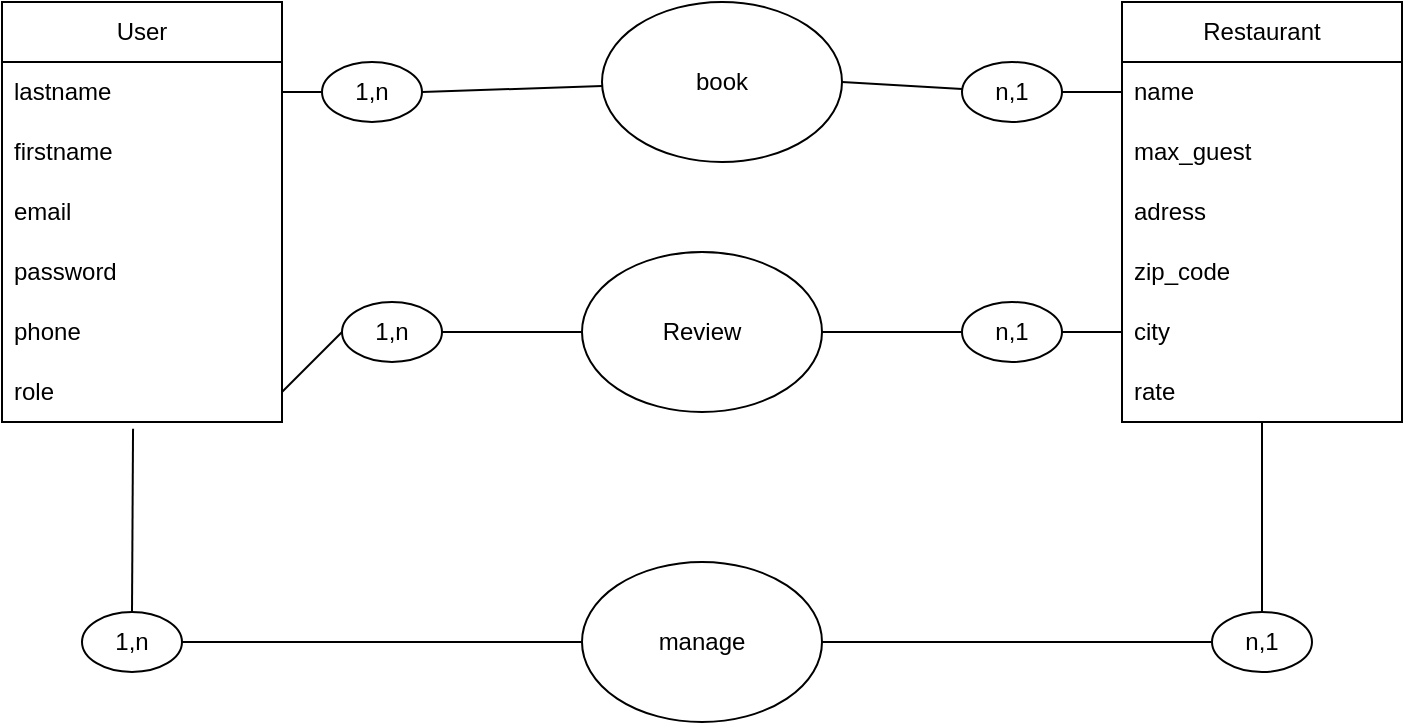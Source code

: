 <mxfile>
    <diagram id="sRqAxbk7KSNi5F2ZX7K6" name="MCD">
        <mxGraphModel dx="1271" dy="596" grid="1" gridSize="10" guides="1" tooltips="1" connect="1" arrows="1" fold="1" page="1" pageScale="1" pageWidth="850" pageHeight="1100" math="0" shadow="0">
            <root>
                <mxCell id="0"/>
                <mxCell id="1" parent="0"/>
                <mxCell id="8CXjR3flX0zJur5pIpDt-1" value="User" style="swimlane;fontStyle=0;childLayout=stackLayout;horizontal=1;startSize=30;horizontalStack=0;resizeParent=1;resizeParentMax=0;resizeLast=0;collapsible=1;marginBottom=0;whiteSpace=wrap;html=1;" parent="1" vertex="1">
                    <mxGeometry x="80" y="40" width="140" height="210" as="geometry"/>
                </mxCell>
                <mxCell id="8CXjR3flX0zJur5pIpDt-3" value="lastname" style="text;strokeColor=none;fillColor=none;align=left;verticalAlign=middle;spacingLeft=4;spacingRight=4;overflow=hidden;points=[[0,0.5],[1,0.5]];portConstraint=eastwest;rotatable=0;whiteSpace=wrap;html=1;" parent="8CXjR3flX0zJur5pIpDt-1" vertex="1">
                    <mxGeometry y="30" width="140" height="30" as="geometry"/>
                </mxCell>
                <mxCell id="8CXjR3flX0zJur5pIpDt-4" value="firstname" style="text;strokeColor=none;fillColor=none;align=left;verticalAlign=middle;spacingLeft=4;spacingRight=4;overflow=hidden;points=[[0,0.5],[1,0.5]];portConstraint=eastwest;rotatable=0;whiteSpace=wrap;html=1;" parent="8CXjR3flX0zJur5pIpDt-1" vertex="1">
                    <mxGeometry y="60" width="140" height="30" as="geometry"/>
                </mxCell>
                <mxCell id="8CXjR3flX0zJur5pIpDt-6" value="email" style="text;strokeColor=none;fillColor=none;align=left;verticalAlign=middle;spacingLeft=4;spacingRight=4;overflow=hidden;points=[[0,0.5],[1,0.5]];portConstraint=eastwest;rotatable=0;whiteSpace=wrap;html=1;" parent="8CXjR3flX0zJur5pIpDt-1" vertex="1">
                    <mxGeometry y="90" width="140" height="30" as="geometry"/>
                </mxCell>
                <mxCell id="8CXjR3flX0zJur5pIpDt-7" value="password" style="text;strokeColor=none;fillColor=none;align=left;verticalAlign=middle;spacingLeft=4;spacingRight=4;overflow=hidden;points=[[0,0.5],[1,0.5]];portConstraint=eastwest;rotatable=0;whiteSpace=wrap;html=1;" parent="8CXjR3flX0zJur5pIpDt-1" vertex="1">
                    <mxGeometry y="120" width="140" height="30" as="geometry"/>
                </mxCell>
                <mxCell id="dE_oKUDFZ1fkSPc3BANc-1" value="phone" style="text;strokeColor=none;fillColor=none;align=left;verticalAlign=middle;spacingLeft=4;spacingRight=4;overflow=hidden;points=[[0,0.5],[1,0.5]];portConstraint=eastwest;rotatable=0;whiteSpace=wrap;html=1;" parent="8CXjR3flX0zJur5pIpDt-1" vertex="1">
                    <mxGeometry y="150" width="140" height="30" as="geometry"/>
                </mxCell>
                <mxCell id="8CXjR3flX0zJur5pIpDt-8" value="role" style="text;strokeColor=none;fillColor=none;align=left;verticalAlign=middle;spacingLeft=4;spacingRight=4;overflow=hidden;points=[[0,0.5],[1,0.5]];portConstraint=eastwest;rotatable=0;whiteSpace=wrap;html=1;" parent="8CXjR3flX0zJur5pIpDt-1" vertex="1">
                    <mxGeometry y="180" width="140" height="30" as="geometry"/>
                </mxCell>
                <mxCell id="8CXjR3flX0zJur5pIpDt-9" value="Restaurant" style="swimlane;fontStyle=0;childLayout=stackLayout;horizontal=1;startSize=30;horizontalStack=0;resizeParent=1;resizeParentMax=0;resizeLast=0;collapsible=1;marginBottom=0;whiteSpace=wrap;html=1;" parent="1" vertex="1">
                    <mxGeometry x="640" y="40" width="140" height="210" as="geometry"/>
                </mxCell>
                <mxCell id="8CXjR3flX0zJur5pIpDt-10" value="name" style="text;strokeColor=none;fillColor=none;align=left;verticalAlign=middle;spacingLeft=4;spacingRight=4;overflow=hidden;points=[[0,0.5],[1,0.5]];portConstraint=eastwest;rotatable=0;whiteSpace=wrap;html=1;" parent="8CXjR3flX0zJur5pIpDt-9" vertex="1">
                    <mxGeometry y="30" width="140" height="30" as="geometry"/>
                </mxCell>
                <mxCell id="8CXjR3flX0zJur5pIpDt-11" value="max_guest" style="text;strokeColor=none;fillColor=none;align=left;verticalAlign=middle;spacingLeft=4;spacingRight=4;overflow=hidden;points=[[0,0.5],[1,0.5]];portConstraint=eastwest;rotatable=0;whiteSpace=wrap;html=1;" parent="8CXjR3flX0zJur5pIpDt-9" vertex="1">
                    <mxGeometry y="60" width="140" height="30" as="geometry"/>
                </mxCell>
                <mxCell id="8CXjR3flX0zJur5pIpDt-12" value="adress" style="text;strokeColor=none;fillColor=none;align=left;verticalAlign=middle;spacingLeft=4;spacingRight=4;overflow=hidden;points=[[0,0.5],[1,0.5]];portConstraint=eastwest;rotatable=0;whiteSpace=wrap;html=1;" parent="8CXjR3flX0zJur5pIpDt-9" vertex="1">
                    <mxGeometry y="90" width="140" height="30" as="geometry"/>
                </mxCell>
                <mxCell id="8CXjR3flX0zJur5pIpDt-13" value="zip_code" style="text;strokeColor=none;fillColor=none;align=left;verticalAlign=middle;spacingLeft=4;spacingRight=4;overflow=hidden;points=[[0,0.5],[1,0.5]];portConstraint=eastwest;rotatable=0;whiteSpace=wrap;html=1;" parent="8CXjR3flX0zJur5pIpDt-9" vertex="1">
                    <mxGeometry y="120" width="140" height="30" as="geometry"/>
                </mxCell>
                <mxCell id="8CXjR3flX0zJur5pIpDt-14" value="city" style="text;strokeColor=none;fillColor=none;align=left;verticalAlign=middle;spacingLeft=4;spacingRight=4;overflow=hidden;points=[[0,0.5],[1,0.5]];portConstraint=eastwest;rotatable=0;whiteSpace=wrap;html=1;" parent="8CXjR3flX0zJur5pIpDt-9" vertex="1">
                    <mxGeometry y="150" width="140" height="30" as="geometry"/>
                </mxCell>
                <mxCell id="8CXjR3flX0zJur5pIpDt-15" value="rate" style="text;strokeColor=none;fillColor=none;align=left;verticalAlign=middle;spacingLeft=4;spacingRight=4;overflow=hidden;points=[[0,0.5],[1,0.5]];portConstraint=eastwest;rotatable=0;whiteSpace=wrap;html=1;" parent="8CXjR3flX0zJur5pIpDt-9" vertex="1">
                    <mxGeometry y="180" width="140" height="30" as="geometry"/>
                </mxCell>
                <mxCell id="8CXjR3flX0zJur5pIpDt-34" style="edgeStyle=none;html=1;exitX=1;exitY=0.5;exitDx=0;exitDy=0;startArrow=none;endArrow=none;endFill=0;" parent="1" source="8CXjR3flX0zJur5pIpDt-32" target="8CXjR3flX0zJur5pIpDt-10" edge="1">
                    <mxGeometry relative="1" as="geometry"/>
                </mxCell>
                <mxCell id="8CXjR3flX0zJur5pIpDt-35" value="" style="edgeStyle=none;html=1;exitX=1;exitY=0.5;exitDx=0;exitDy=0;endArrow=none;" parent="1" source="8CXjR3flX0zJur5pIpDt-3" target="8CXjR3flX0zJur5pIpDt-31" edge="1">
                    <mxGeometry relative="1" as="geometry">
                        <mxPoint x="220" y="85" as="sourcePoint"/>
                        <mxPoint x="640" y="85" as="targetPoint"/>
                    </mxGeometry>
                </mxCell>
                <mxCell id="8CXjR3flX0zJur5pIpDt-31" value="1,n" style="ellipse;whiteSpace=wrap;html=1;" parent="1" vertex="1">
                    <mxGeometry x="240" y="70" width="50" height="30" as="geometry"/>
                </mxCell>
                <mxCell id="8CXjR3flX0zJur5pIpDt-36" value="" style="edgeStyle=none;html=1;exitX=1;exitY=0.5;exitDx=0;exitDy=0;startArrow=none;endArrow=none;" parent="1" source="8CXjR3flX0zJur5pIpDt-29" target="8CXjR3flX0zJur5pIpDt-32" edge="1">
                    <mxGeometry relative="1" as="geometry">
                        <mxPoint x="290" y="85" as="sourcePoint"/>
                        <mxPoint x="640" y="85" as="targetPoint"/>
                    </mxGeometry>
                </mxCell>
                <mxCell id="8CXjR3flX0zJur5pIpDt-32" value="n,1" style="ellipse;whiteSpace=wrap;html=1;" parent="1" vertex="1">
                    <mxGeometry x="560" y="70" width="50" height="30" as="geometry"/>
                </mxCell>
                <mxCell id="8CXjR3flX0zJur5pIpDt-37" value="" style="edgeStyle=none;html=1;exitX=1;exitY=0.5;exitDx=0;exitDy=0;startArrow=none;endArrow=none;" parent="1" source="8CXjR3flX0zJur5pIpDt-31" target="8CXjR3flX0zJur5pIpDt-29" edge="1">
                    <mxGeometry relative="1" as="geometry">
                        <mxPoint x="290" y="85" as="sourcePoint"/>
                        <mxPoint x="560" y="85" as="targetPoint"/>
                    </mxGeometry>
                </mxCell>
                <mxCell id="8CXjR3flX0zJur5pIpDt-29" value="book" style="ellipse;whiteSpace=wrap;html=1;" parent="1" vertex="1">
                    <mxGeometry x="380" y="40" width="120" height="80" as="geometry"/>
                </mxCell>
                <mxCell id="8CXjR3flX0zJur5pIpDt-38" style="edgeStyle=none;html=1;exitX=1;exitY=0.5;exitDx=0;exitDy=0;entryX=0;entryY=0.5;entryDx=0;entryDy=0;startArrow=none;endArrow=none;endFill=0;" parent="1" source="8CXjR3flX0zJur5pIpDt-43" target="8CXjR3flX0zJur5pIpDt-14" edge="1">
                    <mxGeometry relative="1" as="geometry"/>
                </mxCell>
                <mxCell id="8CXjR3flX0zJur5pIpDt-40" value="" style="edgeStyle=none;html=1;exitX=1;exitY=0.5;exitDx=0;exitDy=0;entryX=0;entryY=0.5;entryDx=0;entryDy=0;endArrow=none;startArrow=none;" parent="1" source="8CXjR3flX0zJur5pIpDt-41" target="8CXjR3flX0zJur5pIpDt-39" edge="1">
                    <mxGeometry relative="1" as="geometry">
                        <mxPoint x="220" y="205" as="sourcePoint"/>
                        <mxPoint x="640" y="205" as="targetPoint"/>
                    </mxGeometry>
                </mxCell>
                <mxCell id="8CXjR3flX0zJur5pIpDt-39" value="Review" style="ellipse;whiteSpace=wrap;html=1;" parent="1" vertex="1">
                    <mxGeometry x="370" y="165" width="120" height="80" as="geometry"/>
                </mxCell>
                <mxCell id="8CXjR3flX0zJur5pIpDt-42" value="" style="edgeStyle=none;html=1;exitX=1;exitY=0.5;exitDx=0;exitDy=0;entryX=0;entryY=0.5;entryDx=0;entryDy=0;endArrow=none;" parent="1" source="8CXjR3flX0zJur5pIpDt-8" target="8CXjR3flX0zJur5pIpDt-41" edge="1">
                    <mxGeometry relative="1" as="geometry">
                        <mxPoint x="220" y="205" as="sourcePoint"/>
                        <mxPoint x="370" y="205" as="targetPoint"/>
                    </mxGeometry>
                </mxCell>
                <mxCell id="8CXjR3flX0zJur5pIpDt-41" value="1,n" style="ellipse;whiteSpace=wrap;html=1;" parent="1" vertex="1">
                    <mxGeometry x="250" y="190" width="50" height="30" as="geometry"/>
                </mxCell>
                <mxCell id="8CXjR3flX0zJur5pIpDt-44" value="" style="edgeStyle=none;html=1;exitX=1;exitY=0.5;exitDx=0;exitDy=0;entryX=0;entryY=0.5;entryDx=0;entryDy=0;startArrow=none;endArrow=none;" parent="1" source="8CXjR3flX0zJur5pIpDt-39" target="8CXjR3flX0zJur5pIpDt-43" edge="1">
                    <mxGeometry relative="1" as="geometry">
                        <mxPoint x="490" y="205" as="sourcePoint"/>
                        <mxPoint x="640" y="205" as="targetPoint"/>
                    </mxGeometry>
                </mxCell>
                <mxCell id="8CXjR3flX0zJur5pIpDt-43" value="n,1" style="ellipse;whiteSpace=wrap;html=1;" parent="1" vertex="1">
                    <mxGeometry x="560" y="190" width="50" height="30" as="geometry"/>
                </mxCell>
                <mxCell id="Yo9-klvnJGDM0Jjwt-s7-8" style="edgeStyle=none;html=1;exitX=1;exitY=0.5;exitDx=0;exitDy=0;entryX=0;entryY=0.5;entryDx=0;entryDy=0;endArrow=none;endFill=0;startArrow=none;" edge="1" parent="1" source="Yo9-klvnJGDM0Jjwt-s7-12" target="Yo9-klvnJGDM0Jjwt-s7-6">
                    <mxGeometry relative="1" as="geometry"/>
                </mxCell>
                <mxCell id="Yo9-klvnJGDM0Jjwt-s7-7" style="html=1;exitX=0.5;exitY=0;exitDx=0;exitDy=0;entryX=0.5;entryY=1.013;entryDx=0;entryDy=0;entryPerimeter=0;endArrow=none;endFill=0;startArrow=none;" edge="1" parent="1" source="Yo9-klvnJGDM0Jjwt-s7-11" target="8CXjR3flX0zJur5pIpDt-15">
                    <mxGeometry relative="1" as="geometry"/>
                </mxCell>
                <mxCell id="Yo9-klvnJGDM0Jjwt-s7-6" value="manage" style="ellipse;whiteSpace=wrap;html=1;" vertex="1" parent="1">
                    <mxGeometry x="370" y="320" width="120" height="80" as="geometry"/>
                </mxCell>
                <mxCell id="Yo9-klvnJGDM0Jjwt-s7-13" value="" style="edgeStyle=none;html=1;exitX=0.468;exitY=1.114;exitDx=0;exitDy=0;entryX=0.5;entryY=0;entryDx=0;entryDy=0;endArrow=none;endFill=0;exitPerimeter=0;" edge="1" parent="1" source="8CXjR3flX0zJur5pIpDt-8" target="Yo9-klvnJGDM0Jjwt-s7-12">
                    <mxGeometry relative="1" as="geometry">
                        <mxPoint x="710" y="430" as="sourcePoint"/>
                        <mxPoint x="710" y="380" as="targetPoint"/>
                    </mxGeometry>
                </mxCell>
                <mxCell id="Yo9-klvnJGDM0Jjwt-s7-12" value="1,n" style="ellipse;whiteSpace=wrap;html=1;" vertex="1" parent="1">
                    <mxGeometry x="120" y="345" width="50" height="30" as="geometry"/>
                </mxCell>
                <mxCell id="Yo9-klvnJGDM0Jjwt-s7-14" value="" style="html=1;exitX=1;exitY=0.5;exitDx=0;exitDy=0;entryX=0;entryY=0.5;entryDx=0;entryDy=0;endArrow=none;endFill=0;" edge="1" parent="1" source="Yo9-klvnJGDM0Jjwt-s7-6" target="Yo9-klvnJGDM0Jjwt-s7-11">
                    <mxGeometry relative="1" as="geometry">
                        <mxPoint x="490.0" y="360" as="sourcePoint"/>
                        <mxPoint x="710" y="250.39" as="targetPoint"/>
                    </mxGeometry>
                </mxCell>
                <mxCell id="Yo9-klvnJGDM0Jjwt-s7-11" value="n,1" style="ellipse;whiteSpace=wrap;html=1;" vertex="1" parent="1">
                    <mxGeometry x="685" y="345" width="50" height="30" as="geometry"/>
                </mxCell>
            </root>
        </mxGraphModel>
    </diagram>
    <diagram id="BQImFLTRt_nHsm2_vaMu" name="MLD">
        <mxGraphModel dx="1080" dy="507" grid="1" gridSize="10" guides="1" tooltips="1" connect="1" arrows="1" fold="1" page="1" pageScale="1" pageWidth="850" pageHeight="1100" math="0" shadow="0">
            <root>
                <mxCell id="0"/>
                <mxCell id="1" parent="0"/>
                <mxCell id="qzRv0jzWD_maoNWdhPeH-1" value="Book" style="swimlane;fontStyle=0;childLayout=stackLayout;horizontal=1;startSize=30;horizontalStack=0;resizeParent=1;resizeParentMax=0;resizeLast=0;collapsible=1;marginBottom=0;whiteSpace=wrap;html=1;" parent="1" vertex="1">
                    <mxGeometry x="380" y="50" width="140" height="210" as="geometry"/>
                </mxCell>
                <mxCell id="qzRv0jzWD_maoNWdhPeH-2" value="id" style="text;strokeColor=none;fillColor=none;align=left;verticalAlign=middle;spacingLeft=4;spacingRight=4;overflow=hidden;points=[[0,0.5],[1,0.5]];portConstraint=eastwest;rotatable=0;whiteSpace=wrap;html=1;" parent="qzRv0jzWD_maoNWdhPeH-1" vertex="1">
                    <mxGeometry y="30" width="140" height="30" as="geometry"/>
                </mxCell>
                <mxCell id="zZT28W9MNE6cseGbkqhm-29" value="id_user" style="text;strokeColor=none;fillColor=none;align=left;verticalAlign=middle;spacingLeft=4;spacingRight=4;overflow=hidden;points=[[0,0.5],[1,0.5]];portConstraint=eastwest;rotatable=0;whiteSpace=wrap;html=1;" parent="qzRv0jzWD_maoNWdhPeH-1" vertex="1">
                    <mxGeometry y="60" width="140" height="30" as="geometry"/>
                </mxCell>
                <mxCell id="zZT28W9MNE6cseGbkqhm-30" value="id_restaurant" style="text;strokeColor=none;fillColor=none;align=left;verticalAlign=middle;spacingLeft=4;spacingRight=4;overflow=hidden;points=[[0,0.5],[1,0.5]];portConstraint=eastwest;rotatable=0;whiteSpace=wrap;html=1;" parent="qzRv0jzWD_maoNWdhPeH-1" vertex="1">
                    <mxGeometry y="90" width="140" height="30" as="geometry"/>
                </mxCell>
                <mxCell id="qzRv0jzWD_maoNWdhPeH-3" value="date" style="text;strokeColor=none;fillColor=none;align=left;verticalAlign=middle;spacingLeft=4;spacingRight=4;overflow=hidden;points=[[0,0.5],[1,0.5]];portConstraint=eastwest;rotatable=0;whiteSpace=wrap;html=1;" parent="qzRv0jzWD_maoNWdhPeH-1" vertex="1">
                    <mxGeometry y="120" width="140" height="30" as="geometry"/>
                </mxCell>
                <mxCell id="qzRv0jzWD_maoNWdhPeH-4" value="time" style="text;strokeColor=none;fillColor=none;align=left;verticalAlign=middle;spacingLeft=4;spacingRight=4;overflow=hidden;points=[[0,0.5],[1,0.5]];portConstraint=eastwest;rotatable=0;whiteSpace=wrap;html=1;" parent="qzRv0jzWD_maoNWdhPeH-1" vertex="1">
                    <mxGeometry y="150" width="140" height="30" as="geometry"/>
                </mxCell>
                <mxCell id="zZT28W9MNE6cseGbkqhm-28" value="guest" style="text;strokeColor=none;fillColor=none;align=left;verticalAlign=middle;spacingLeft=4;spacingRight=4;overflow=hidden;points=[[0,0.5],[1,0.5]];portConstraint=eastwest;rotatable=0;whiteSpace=wrap;html=1;" parent="qzRv0jzWD_maoNWdhPeH-1" vertex="1">
                    <mxGeometry y="180" width="140" height="30" as="geometry"/>
                </mxCell>
                <mxCell id="qzRv0jzWD_maoNWdhPeH-5" value="Review" style="swimlane;fontStyle=0;childLayout=stackLayout;horizontal=1;startSize=30;horizontalStack=0;resizeParent=1;resizeParentMax=0;resizeLast=0;collapsible=1;marginBottom=0;whiteSpace=wrap;html=1;" parent="1" vertex="1">
                    <mxGeometry x="380" y="630" width="140" height="180" as="geometry">
                        <mxRectangle x="640" y="360" width="80" height="30" as="alternateBounds"/>
                    </mxGeometry>
                </mxCell>
                <mxCell id="zZT28W9MNE6cseGbkqhm-40" value="id" style="text;strokeColor=none;fillColor=none;align=left;verticalAlign=middle;spacingLeft=4;spacingRight=4;overflow=hidden;points=[[0,0.5],[1,0.5]];portConstraint=eastwest;rotatable=0;whiteSpace=wrap;html=1;" parent="qzRv0jzWD_maoNWdhPeH-5" vertex="1">
                    <mxGeometry y="30" width="140" height="30" as="geometry"/>
                </mxCell>
                <mxCell id="zZT28W9MNE6cseGbkqhm-38" value="id_user" style="text;strokeColor=none;fillColor=none;align=left;verticalAlign=middle;spacingLeft=4;spacingRight=4;overflow=hidden;points=[[0,0.5],[1,0.5]];portConstraint=eastwest;rotatable=0;whiteSpace=wrap;html=1;" parent="qzRv0jzWD_maoNWdhPeH-5" vertex="1">
                    <mxGeometry y="60" width="140" height="30" as="geometry"/>
                </mxCell>
                <mxCell id="zZT28W9MNE6cseGbkqhm-39" value="id_restaurant" style="text;strokeColor=none;fillColor=none;align=left;verticalAlign=middle;spacingLeft=4;spacingRight=4;overflow=hidden;points=[[0,0.5],[1,0.5]];portConstraint=eastwest;rotatable=0;whiteSpace=wrap;html=1;" parent="qzRv0jzWD_maoNWdhPeH-5" vertex="1">
                    <mxGeometry y="90" width="140" height="30" as="geometry"/>
                </mxCell>
                <mxCell id="qzRv0jzWD_maoNWdhPeH-6" value="rate" style="text;strokeColor=none;fillColor=none;align=left;verticalAlign=middle;spacingLeft=4;spacingRight=4;overflow=hidden;points=[[0,0.5],[1,0.5]];portConstraint=eastwest;rotatable=0;whiteSpace=wrap;html=1;" parent="qzRv0jzWD_maoNWdhPeH-5" vertex="1">
                    <mxGeometry y="120" width="140" height="30" as="geometry"/>
                </mxCell>
                <mxCell id="qzRv0jzWD_maoNWdhPeH-7" value="date" style="text;strokeColor=none;fillColor=none;align=left;verticalAlign=middle;spacingLeft=4;spacingRight=4;overflow=hidden;points=[[0,0.5],[1,0.5]];portConstraint=eastwest;rotatable=0;whiteSpace=wrap;html=1;" parent="qzRv0jzWD_maoNWdhPeH-5" vertex="1">
                    <mxGeometry y="150" width="140" height="30" as="geometry"/>
                </mxCell>
                <mxCell id="zZT28W9MNE6cseGbkqhm-1" value="User" style="swimlane;fontStyle=0;childLayout=stackLayout;horizontal=1;startSize=30;horizontalStack=0;resizeParent=1;resizeParentMax=0;resizeLast=0;collapsible=1;marginBottom=0;whiteSpace=wrap;html=1;" parent="1" vertex="1">
                    <mxGeometry x="90" y="310" width="140" height="240" as="geometry"/>
                </mxCell>
                <mxCell id="zZT28W9MNE6cseGbkqhm-31" value="id" style="text;strokeColor=none;fillColor=none;align=left;verticalAlign=middle;spacingLeft=4;spacingRight=4;overflow=hidden;points=[[0,0.5],[1,0.5]];portConstraint=eastwest;rotatable=0;whiteSpace=wrap;html=1;" parent="zZT28W9MNE6cseGbkqhm-1" vertex="1">
                    <mxGeometry y="30" width="140" height="30" as="geometry"/>
                </mxCell>
                <mxCell id="zZT28W9MNE6cseGbkqhm-2" value="lastname" style="text;strokeColor=none;fillColor=none;align=left;verticalAlign=middle;spacingLeft=4;spacingRight=4;overflow=hidden;points=[[0,0.5],[1,0.5]];portConstraint=eastwest;rotatable=0;whiteSpace=wrap;html=1;" parent="zZT28W9MNE6cseGbkqhm-1" vertex="1">
                    <mxGeometry y="60" width="140" height="30" as="geometry"/>
                </mxCell>
                <mxCell id="zZT28W9MNE6cseGbkqhm-3" value="firstname" style="text;strokeColor=none;fillColor=none;align=left;verticalAlign=middle;spacingLeft=4;spacingRight=4;overflow=hidden;points=[[0,0.5],[1,0.5]];portConstraint=eastwest;rotatable=0;whiteSpace=wrap;html=1;" parent="zZT28W9MNE6cseGbkqhm-1" vertex="1">
                    <mxGeometry y="90" width="140" height="30" as="geometry"/>
                </mxCell>
                <mxCell id="zZT28W9MNE6cseGbkqhm-4" value="email" style="text;strokeColor=none;fillColor=none;align=left;verticalAlign=middle;spacingLeft=4;spacingRight=4;overflow=hidden;points=[[0,0.5],[1,0.5]];portConstraint=eastwest;rotatable=0;whiteSpace=wrap;html=1;" parent="zZT28W9MNE6cseGbkqhm-1" vertex="1">
                    <mxGeometry y="120" width="140" height="30" as="geometry"/>
                </mxCell>
                <mxCell id="zZT28W9MNE6cseGbkqhm-5" value="password" style="text;strokeColor=none;fillColor=none;align=left;verticalAlign=middle;spacingLeft=4;spacingRight=4;overflow=hidden;points=[[0,0.5],[1,0.5]];portConstraint=eastwest;rotatable=0;whiteSpace=wrap;html=1;" parent="zZT28W9MNE6cseGbkqhm-1" vertex="1">
                    <mxGeometry y="150" width="140" height="30" as="geometry"/>
                </mxCell>
                <mxCell id="XrGthZg9meGLd66WcAjy-1" value="phone" style="text;strokeColor=none;fillColor=none;align=left;verticalAlign=middle;spacingLeft=4;spacingRight=4;overflow=hidden;points=[[0,0.5],[1,0.5]];portConstraint=eastwest;rotatable=0;whiteSpace=wrap;html=1;" parent="zZT28W9MNE6cseGbkqhm-1" vertex="1">
                    <mxGeometry y="180" width="140" height="30" as="geometry"/>
                </mxCell>
                <mxCell id="zZT28W9MNE6cseGbkqhm-6" value="role" style="text;strokeColor=none;fillColor=none;align=left;verticalAlign=middle;spacingLeft=4;spacingRight=4;overflow=hidden;points=[[0,0.5],[1,0.5]];portConstraint=eastwest;rotatable=0;whiteSpace=wrap;html=1;" parent="zZT28W9MNE6cseGbkqhm-1" vertex="1">
                    <mxGeometry y="210" width="140" height="30" as="geometry"/>
                </mxCell>
                <mxCell id="zZT28W9MNE6cseGbkqhm-7" value="Restaurant" style="swimlane;fontStyle=0;childLayout=stackLayout;horizontal=1;startSize=30;horizontalStack=0;resizeParent=1;resizeParentMax=0;resizeLast=0;collapsible=1;marginBottom=0;whiteSpace=wrap;html=1;" parent="1" vertex="1">
                    <mxGeometry x="650" y="310" width="140" height="240" as="geometry"/>
                </mxCell>
                <mxCell id="zZT28W9MNE6cseGbkqhm-34" value="id" style="text;strokeColor=none;fillColor=none;align=left;verticalAlign=middle;spacingLeft=4;spacingRight=4;overflow=hidden;points=[[0,0.5],[1,0.5]];portConstraint=eastwest;rotatable=0;whiteSpace=wrap;html=1;" parent="zZT28W9MNE6cseGbkqhm-7" vertex="1">
                    <mxGeometry y="30" width="140" height="30" as="geometry"/>
                </mxCell>
                <mxCell id="zZT28W9MNE6cseGbkqhm-8" value="name" style="text;strokeColor=none;fillColor=none;align=left;verticalAlign=middle;spacingLeft=4;spacingRight=4;overflow=hidden;points=[[0,0.5],[1,0.5]];portConstraint=eastwest;rotatable=0;whiteSpace=wrap;html=1;" parent="zZT28W9MNE6cseGbkqhm-7" vertex="1">
                    <mxGeometry y="60" width="140" height="30" as="geometry"/>
                </mxCell>
                <mxCell id="zZT28W9MNE6cseGbkqhm-9" value="max_guest" style="text;strokeColor=none;fillColor=none;align=left;verticalAlign=middle;spacingLeft=4;spacingRight=4;overflow=hidden;points=[[0,0.5],[1,0.5]];portConstraint=eastwest;rotatable=0;whiteSpace=wrap;html=1;" parent="zZT28W9MNE6cseGbkqhm-7" vertex="1">
                    <mxGeometry y="90" width="140" height="30" as="geometry"/>
                </mxCell>
                <mxCell id="zZT28W9MNE6cseGbkqhm-10" value="adress" style="text;strokeColor=none;fillColor=none;align=left;verticalAlign=middle;spacingLeft=4;spacingRight=4;overflow=hidden;points=[[0,0.5],[1,0.5]];portConstraint=eastwest;rotatable=0;whiteSpace=wrap;html=1;" parent="zZT28W9MNE6cseGbkqhm-7" vertex="1">
                    <mxGeometry y="120" width="140" height="30" as="geometry"/>
                </mxCell>
                <mxCell id="zZT28W9MNE6cseGbkqhm-11" value="zip_code" style="text;strokeColor=none;fillColor=none;align=left;verticalAlign=middle;spacingLeft=4;spacingRight=4;overflow=hidden;points=[[0,0.5],[1,0.5]];portConstraint=eastwest;rotatable=0;whiteSpace=wrap;html=1;" parent="zZT28W9MNE6cseGbkqhm-7" vertex="1">
                    <mxGeometry y="150" width="140" height="30" as="geometry"/>
                </mxCell>
                <mxCell id="zZT28W9MNE6cseGbkqhm-12" value="city" style="text;strokeColor=none;fillColor=none;align=left;verticalAlign=middle;spacingLeft=4;spacingRight=4;overflow=hidden;points=[[0,0.5],[1,0.5]];portConstraint=eastwest;rotatable=0;whiteSpace=wrap;html=1;" parent="zZT28W9MNE6cseGbkqhm-7" vertex="1">
                    <mxGeometry y="180" width="140" height="30" as="geometry"/>
                </mxCell>
                <mxCell id="zZT28W9MNE6cseGbkqhm-13" value="rate" style="text;strokeColor=none;fillColor=none;align=left;verticalAlign=middle;spacingLeft=4;spacingRight=4;overflow=hidden;points=[[0,0.5],[1,0.5]];portConstraint=eastwest;rotatable=0;whiteSpace=wrap;html=1;" parent="zZT28W9MNE6cseGbkqhm-7" vertex="1">
                    <mxGeometry y="210" width="140" height="30" as="geometry"/>
                </mxCell>
                <mxCell id="zZT28W9MNE6cseGbkqhm-33" style="edgeStyle=none;html=1;exitX=1;exitY=0.5;exitDx=0;exitDy=0;entryX=0;entryY=0.5;entryDx=0;entryDy=0;" parent="1" source="zZT28W9MNE6cseGbkqhm-31" target="zZT28W9MNE6cseGbkqhm-29" edge="1">
                    <mxGeometry relative="1" as="geometry">
                        <Array as="points">
                            <mxPoint x="280" y="350"/>
                            <mxPoint x="290" y="130"/>
                        </Array>
                    </mxGeometry>
                </mxCell>
                <mxCell id="zZT28W9MNE6cseGbkqhm-35" style="edgeStyle=none;html=1;exitX=0;exitY=0.5;exitDx=0;exitDy=0;entryX=1;entryY=0.5;entryDx=0;entryDy=0;" parent="1" source="zZT28W9MNE6cseGbkqhm-34" target="zZT28W9MNE6cseGbkqhm-30" edge="1">
                    <mxGeometry relative="1" as="geometry">
                        <Array as="points">
                            <mxPoint x="580" y="350"/>
                            <mxPoint x="600" y="160"/>
                        </Array>
                    </mxGeometry>
                </mxCell>
                <mxCell id="zZT28W9MNE6cseGbkqhm-41" style="edgeStyle=none;html=1;exitX=1;exitY=0.5;exitDx=0;exitDy=0;entryX=0;entryY=0.5;entryDx=0;entryDy=0;" parent="1" source="zZT28W9MNE6cseGbkqhm-31" target="zZT28W9MNE6cseGbkqhm-38" edge="1">
                    <mxGeometry relative="1" as="geometry">
                        <Array as="points">
                            <mxPoint x="280" y="400"/>
                            <mxPoint x="240" y="700"/>
                        </Array>
                    </mxGeometry>
                </mxCell>
                <mxCell id="zZT28W9MNE6cseGbkqhm-42" style="edgeStyle=none;html=1;exitX=0;exitY=0.5;exitDx=0;exitDy=0;entryX=1;entryY=0.5;entryDx=0;entryDy=0;" parent="1" source="zZT28W9MNE6cseGbkqhm-34" target="zZT28W9MNE6cseGbkqhm-39" edge="1">
                    <mxGeometry relative="1" as="geometry">
                        <Array as="points">
                            <mxPoint x="580" y="400"/>
                            <mxPoint x="650" y="730"/>
                        </Array>
                    </mxGeometry>
                </mxCell>
            </root>
        </mxGraphModel>
    </diagram>
    <diagram id="-5-OuF2qW1MPfD09tN1j" name="idées">
        <mxGraphModel dx="1074" dy="738" grid="1" gridSize="10" guides="1" tooltips="1" connect="1" arrows="1" fold="1" page="1" pageScale="1" pageWidth="850" pageHeight="1100" math="0" shadow="0">
            <root>
                <mxCell id="0"/>
                <mxCell id="1" parent="0"/>
                <mxCell id="2" value="User" style="shape=table;startSize=30;container=1;collapsible=0;childLayout=tableLayout;" parent="1" vertex="1">
                    <mxGeometry x="40" y="50" width="180" height="30" as="geometry"/>
                </mxCell>
                <mxCell id="3" value="" style="shape=tableRow;horizontal=0;startSize=0;swimlaneHead=0;swimlaneBody=0;top=0;left=0;bottom=0;right=0;collapsible=0;dropTarget=0;fillColor=none;points=[[0,0.5],[1,0.5]];portConstraint=eastwest;" parent="2" vertex="1" visible="0">
                    <mxGeometry y="30" width="180" height="40" as="geometry"/>
                </mxCell>
                <mxCell id="4" value="" style="shape=partialRectangle;html=1;whiteSpace=wrap;connectable=0;overflow=hidden;fillColor=none;top=0;left=0;bottom=0;right=0;pointerEvents=1;" parent="3" vertex="1">
                    <mxGeometry width="60" height="40" as="geometry">
                        <mxRectangle width="60" height="40" as="alternateBounds"/>
                    </mxGeometry>
                </mxCell>
                <mxCell id="5" value="" style="shape=partialRectangle;html=1;whiteSpace=wrap;connectable=0;overflow=hidden;fillColor=none;top=0;left=0;bottom=0;right=0;pointerEvents=1;" parent="3" vertex="1">
                    <mxGeometry x="60" width="60" height="40" as="geometry">
                        <mxRectangle width="60" height="40" as="alternateBounds"/>
                    </mxGeometry>
                </mxCell>
                <mxCell id="6" value="" style="shape=partialRectangle;html=1;whiteSpace=wrap;connectable=0;overflow=hidden;fillColor=none;top=0;left=0;bottom=0;right=0;pointerEvents=1;" parent="3" vertex="1">
                    <mxGeometry x="120" width="60" height="40" as="geometry">
                        <mxRectangle width="60" height="40" as="alternateBounds"/>
                    </mxGeometry>
                </mxCell>
                <mxCell id="7" value="" style="shape=tableRow;horizontal=0;startSize=0;swimlaneHead=0;swimlaneBody=0;top=0;left=0;bottom=0;right=0;collapsible=0;dropTarget=0;fillColor=none;points=[[0,0.5],[1,0.5]];portConstraint=eastwest;" parent="2" vertex="1" visible="0">
                    <mxGeometry y="70" width="180" height="40" as="geometry"/>
                </mxCell>
                <mxCell id="8" value="" style="shape=partialRectangle;html=1;whiteSpace=wrap;connectable=0;overflow=hidden;fillColor=none;top=0;left=0;bottom=0;right=0;pointerEvents=1;" parent="7" vertex="1">
                    <mxGeometry width="60" height="40" as="geometry">
                        <mxRectangle width="60" height="40" as="alternateBounds"/>
                    </mxGeometry>
                </mxCell>
                <mxCell id="9" value="" style="shape=partialRectangle;html=1;whiteSpace=wrap;connectable=0;overflow=hidden;fillColor=none;top=0;left=0;bottom=0;right=0;pointerEvents=1;" parent="7" vertex="1">
                    <mxGeometry x="60" width="60" height="40" as="geometry">
                        <mxRectangle width="60" height="40" as="alternateBounds"/>
                    </mxGeometry>
                </mxCell>
                <mxCell id="10" value="" style="shape=partialRectangle;html=1;whiteSpace=wrap;connectable=0;overflow=hidden;fillColor=none;top=0;left=0;bottom=0;right=0;pointerEvents=1;" parent="7" vertex="1">
                    <mxGeometry x="120" width="60" height="40" as="geometry">
                        <mxRectangle width="60" height="40" as="alternateBounds"/>
                    </mxGeometry>
                </mxCell>
                <mxCell id="11" value="" style="shape=tableRow;horizontal=0;startSize=0;swimlaneHead=0;swimlaneBody=0;top=0;left=0;bottom=0;right=0;collapsible=0;dropTarget=0;fillColor=none;points=[[0,0.5],[1,0.5]];portConstraint=eastwest;" parent="2" vertex="1" visible="0">
                    <mxGeometry y="110" width="180" height="40" as="geometry"/>
                </mxCell>
                <mxCell id="12" value="" style="shape=partialRectangle;html=1;whiteSpace=wrap;connectable=0;overflow=hidden;fillColor=none;top=0;left=0;bottom=0;right=0;pointerEvents=1;" parent="11" vertex="1">
                    <mxGeometry width="60" height="40" as="geometry">
                        <mxRectangle width="60" height="40" as="alternateBounds"/>
                    </mxGeometry>
                </mxCell>
                <mxCell id="13" value="" style="shape=partialRectangle;html=1;whiteSpace=wrap;connectable=0;overflow=hidden;fillColor=none;top=0;left=0;bottom=0;right=0;pointerEvents=1;" parent="11" vertex="1">
                    <mxGeometry x="60" width="60" height="40" as="geometry">
                        <mxRectangle width="60" height="40" as="alternateBounds"/>
                    </mxGeometry>
                </mxCell>
                <mxCell id="14" value="" style="shape=partialRectangle;html=1;whiteSpace=wrap;connectable=0;overflow=hidden;fillColor=none;top=0;left=0;bottom=0;right=0;pointerEvents=1;" parent="11" vertex="1">
                    <mxGeometry x="120" width="60" height="40" as="geometry">
                        <mxRectangle width="60" height="40" as="alternateBounds"/>
                    </mxGeometry>
                </mxCell>
                <mxCell id="15" value="Restaurant" style="shape=table;startSize=30;container=1;collapsible=0;childLayout=tableLayout;" parent="1" vertex="1">
                    <mxGeometry x="280" y="50" width="180" height="30" as="geometry"/>
                </mxCell>
                <mxCell id="16" value="" style="shape=tableRow;horizontal=0;startSize=0;swimlaneHead=0;swimlaneBody=0;top=0;left=0;bottom=0;right=0;collapsible=0;dropTarget=0;fillColor=none;points=[[0,0.5],[1,0.5]];portConstraint=eastwest;" parent="15" vertex="1" visible="0">
                    <mxGeometry y="30" width="180" height="40" as="geometry"/>
                </mxCell>
                <mxCell id="17" value="" style="shape=partialRectangle;html=1;whiteSpace=wrap;connectable=0;overflow=hidden;fillColor=none;top=0;left=0;bottom=0;right=0;pointerEvents=1;" parent="16" vertex="1">
                    <mxGeometry width="60" height="40" as="geometry">
                        <mxRectangle width="60" height="40" as="alternateBounds"/>
                    </mxGeometry>
                </mxCell>
                <mxCell id="18" value="" style="shape=partialRectangle;html=1;whiteSpace=wrap;connectable=0;overflow=hidden;fillColor=none;top=0;left=0;bottom=0;right=0;pointerEvents=1;" parent="16" vertex="1">
                    <mxGeometry x="60" width="60" height="40" as="geometry">
                        <mxRectangle width="60" height="40" as="alternateBounds"/>
                    </mxGeometry>
                </mxCell>
                <mxCell id="19" value="" style="shape=partialRectangle;html=1;whiteSpace=wrap;connectable=0;overflow=hidden;fillColor=none;top=0;left=0;bottom=0;right=0;pointerEvents=1;" parent="16" vertex="1">
                    <mxGeometry x="120" width="60" height="40" as="geometry">
                        <mxRectangle width="60" height="40" as="alternateBounds"/>
                    </mxGeometry>
                </mxCell>
                <mxCell id="20" value="" style="shape=tableRow;horizontal=0;startSize=0;swimlaneHead=0;swimlaneBody=0;top=0;left=0;bottom=0;right=0;collapsible=0;dropTarget=0;fillColor=none;points=[[0,0.5],[1,0.5]];portConstraint=eastwest;" parent="15" vertex="1" visible="0">
                    <mxGeometry y="70" width="180" height="40" as="geometry"/>
                </mxCell>
                <mxCell id="21" value="" style="shape=partialRectangle;html=1;whiteSpace=wrap;connectable=0;overflow=hidden;fillColor=none;top=0;left=0;bottom=0;right=0;pointerEvents=1;" parent="20" vertex="1">
                    <mxGeometry width="60" height="40" as="geometry">
                        <mxRectangle width="60" height="40" as="alternateBounds"/>
                    </mxGeometry>
                </mxCell>
                <mxCell id="22" value="" style="shape=partialRectangle;html=1;whiteSpace=wrap;connectable=0;overflow=hidden;fillColor=none;top=0;left=0;bottom=0;right=0;pointerEvents=1;" parent="20" vertex="1">
                    <mxGeometry x="60" width="60" height="40" as="geometry">
                        <mxRectangle width="60" height="40" as="alternateBounds"/>
                    </mxGeometry>
                </mxCell>
                <mxCell id="23" value="" style="shape=partialRectangle;html=1;whiteSpace=wrap;connectable=0;overflow=hidden;fillColor=none;top=0;left=0;bottom=0;right=0;pointerEvents=1;" parent="20" vertex="1">
                    <mxGeometry x="120" width="60" height="40" as="geometry">
                        <mxRectangle width="60" height="40" as="alternateBounds"/>
                    </mxGeometry>
                </mxCell>
                <mxCell id="24" value="" style="shape=tableRow;horizontal=0;startSize=0;swimlaneHead=0;swimlaneBody=0;top=0;left=0;bottom=0;right=0;collapsible=0;dropTarget=0;fillColor=none;points=[[0,0.5],[1,0.5]];portConstraint=eastwest;" parent="15" vertex="1" visible="0">
                    <mxGeometry y="110" width="180" height="40" as="geometry"/>
                </mxCell>
                <mxCell id="25" value="" style="shape=partialRectangle;html=1;whiteSpace=wrap;connectable=0;overflow=hidden;fillColor=none;top=0;left=0;bottom=0;right=0;pointerEvents=1;" parent="24" vertex="1">
                    <mxGeometry width="60" height="40" as="geometry">
                        <mxRectangle width="60" height="40" as="alternateBounds"/>
                    </mxGeometry>
                </mxCell>
                <mxCell id="26" value="" style="shape=partialRectangle;html=1;whiteSpace=wrap;connectable=0;overflow=hidden;fillColor=none;top=0;left=0;bottom=0;right=0;pointerEvents=1;" parent="24" vertex="1">
                    <mxGeometry x="60" width="60" height="40" as="geometry">
                        <mxRectangle width="60" height="40" as="alternateBounds"/>
                    </mxGeometry>
                </mxCell>
                <mxCell id="27" value="" style="shape=partialRectangle;html=1;whiteSpace=wrap;connectable=0;overflow=hidden;fillColor=none;top=0;left=0;bottom=0;right=0;pointerEvents=1;" parent="24" vertex="1">
                    <mxGeometry x="120" width="60" height="40" as="geometry">
                        <mxRectangle width="60" height="40" as="alternateBounds"/>
                    </mxGeometry>
                </mxCell>
                <mxCell id="28" value="Resevation" style="shape=table;startSize=30;container=1;collapsible=0;childLayout=tableLayout;" parent="1" vertex="1">
                    <mxGeometry x="520" y="50" width="180" height="30" as="geometry"/>
                </mxCell>
                <mxCell id="29" value="" style="shape=tableRow;horizontal=0;startSize=0;swimlaneHead=0;swimlaneBody=0;top=0;left=0;bottom=0;right=0;collapsible=0;dropTarget=0;fillColor=none;points=[[0,0.5],[1,0.5]];portConstraint=eastwest;" parent="28" vertex="1" visible="0">
                    <mxGeometry y="30" width="180" height="40" as="geometry"/>
                </mxCell>
                <mxCell id="30" value="" style="shape=partialRectangle;html=1;whiteSpace=wrap;connectable=0;overflow=hidden;fillColor=none;top=0;left=0;bottom=0;right=0;pointerEvents=1;" parent="29" vertex="1">
                    <mxGeometry width="60" height="40" as="geometry">
                        <mxRectangle width="60" height="40" as="alternateBounds"/>
                    </mxGeometry>
                </mxCell>
                <mxCell id="31" value="" style="shape=partialRectangle;html=1;whiteSpace=wrap;connectable=0;overflow=hidden;fillColor=none;top=0;left=0;bottom=0;right=0;pointerEvents=1;" parent="29" vertex="1">
                    <mxGeometry x="60" width="60" height="40" as="geometry">
                        <mxRectangle width="60" height="40" as="alternateBounds"/>
                    </mxGeometry>
                </mxCell>
                <mxCell id="32" value="" style="shape=partialRectangle;html=1;whiteSpace=wrap;connectable=0;overflow=hidden;fillColor=none;top=0;left=0;bottom=0;right=0;pointerEvents=1;" parent="29" vertex="1">
                    <mxGeometry x="120" width="60" height="40" as="geometry">
                        <mxRectangle width="60" height="40" as="alternateBounds"/>
                    </mxGeometry>
                </mxCell>
                <mxCell id="33" value="" style="shape=tableRow;horizontal=0;startSize=0;swimlaneHead=0;swimlaneBody=0;top=0;left=0;bottom=0;right=0;collapsible=0;dropTarget=0;fillColor=none;points=[[0,0.5],[1,0.5]];portConstraint=eastwest;" parent="28" vertex="1" visible="0">
                    <mxGeometry y="70" width="180" height="40" as="geometry"/>
                </mxCell>
                <mxCell id="34" value="" style="shape=partialRectangle;html=1;whiteSpace=wrap;connectable=0;overflow=hidden;fillColor=none;top=0;left=0;bottom=0;right=0;pointerEvents=1;" parent="33" vertex="1">
                    <mxGeometry width="60" height="40" as="geometry">
                        <mxRectangle width="60" height="40" as="alternateBounds"/>
                    </mxGeometry>
                </mxCell>
                <mxCell id="35" value="" style="shape=partialRectangle;html=1;whiteSpace=wrap;connectable=0;overflow=hidden;fillColor=none;top=0;left=0;bottom=0;right=0;pointerEvents=1;" parent="33" vertex="1">
                    <mxGeometry x="60" width="60" height="40" as="geometry">
                        <mxRectangle width="60" height="40" as="alternateBounds"/>
                    </mxGeometry>
                </mxCell>
                <mxCell id="36" value="" style="shape=partialRectangle;html=1;whiteSpace=wrap;connectable=0;overflow=hidden;fillColor=none;top=0;left=0;bottom=0;right=0;pointerEvents=1;" parent="33" vertex="1">
                    <mxGeometry x="120" width="60" height="40" as="geometry">
                        <mxRectangle width="60" height="40" as="alternateBounds"/>
                    </mxGeometry>
                </mxCell>
                <mxCell id="37" value="" style="shape=tableRow;horizontal=0;startSize=0;swimlaneHead=0;swimlaneBody=0;top=0;left=0;bottom=0;right=0;collapsible=0;dropTarget=0;fillColor=none;points=[[0,0.5],[1,0.5]];portConstraint=eastwest;" parent="28" vertex="1" visible="0">
                    <mxGeometry y="110" width="180" height="40" as="geometry"/>
                </mxCell>
                <mxCell id="38" value="" style="shape=partialRectangle;html=1;whiteSpace=wrap;connectable=0;overflow=hidden;fillColor=none;top=0;left=0;bottom=0;right=0;pointerEvents=1;" parent="37" vertex="1">
                    <mxGeometry width="60" height="40" as="geometry">
                        <mxRectangle width="60" height="40" as="alternateBounds"/>
                    </mxGeometry>
                </mxCell>
                <mxCell id="39" value="" style="shape=partialRectangle;html=1;whiteSpace=wrap;connectable=0;overflow=hidden;fillColor=none;top=0;left=0;bottom=0;right=0;pointerEvents=1;" parent="37" vertex="1">
                    <mxGeometry x="60" width="60" height="40" as="geometry">
                        <mxRectangle width="60" height="40" as="alternateBounds"/>
                    </mxGeometry>
                </mxCell>
                <mxCell id="40" value="" style="shape=partialRectangle;html=1;whiteSpace=wrap;connectable=0;overflow=hidden;fillColor=none;top=0;left=0;bottom=0;right=0;pointerEvents=1;" parent="37" vertex="1">
                    <mxGeometry x="120" width="60" height="40" as="geometry">
                        <mxRectangle width="60" height="40" as="alternateBounds"/>
                    </mxGeometry>
                </mxCell>
                <mxCell id="41" value="Review" style="shape=table;startSize=30;container=1;collapsible=0;childLayout=tableLayout;" parent="1" vertex="1">
                    <mxGeometry x="40" y="130" width="180" height="30" as="geometry"/>
                </mxCell>
                <mxCell id="42" value="" style="shape=tableRow;horizontal=0;startSize=0;swimlaneHead=0;swimlaneBody=0;top=0;left=0;bottom=0;right=0;collapsible=0;dropTarget=0;fillColor=none;points=[[0,0.5],[1,0.5]];portConstraint=eastwest;" parent="41" vertex="1" visible="0">
                    <mxGeometry y="30" width="180" height="40" as="geometry"/>
                </mxCell>
                <mxCell id="43" value="" style="shape=partialRectangle;html=1;whiteSpace=wrap;connectable=0;overflow=hidden;fillColor=none;top=0;left=0;bottom=0;right=0;pointerEvents=1;" parent="42" vertex="1">
                    <mxGeometry width="60" height="40" as="geometry">
                        <mxRectangle width="60" height="40" as="alternateBounds"/>
                    </mxGeometry>
                </mxCell>
                <mxCell id="44" value="" style="shape=partialRectangle;html=1;whiteSpace=wrap;connectable=0;overflow=hidden;fillColor=none;top=0;left=0;bottom=0;right=0;pointerEvents=1;" parent="42" vertex="1">
                    <mxGeometry x="60" width="60" height="40" as="geometry">
                        <mxRectangle width="60" height="40" as="alternateBounds"/>
                    </mxGeometry>
                </mxCell>
                <mxCell id="45" value="" style="shape=partialRectangle;html=1;whiteSpace=wrap;connectable=0;overflow=hidden;fillColor=none;top=0;left=0;bottom=0;right=0;pointerEvents=1;" parent="42" vertex="1">
                    <mxGeometry x="120" width="60" height="40" as="geometry">
                        <mxRectangle width="60" height="40" as="alternateBounds"/>
                    </mxGeometry>
                </mxCell>
                <mxCell id="46" value="" style="shape=tableRow;horizontal=0;startSize=0;swimlaneHead=0;swimlaneBody=0;top=0;left=0;bottom=0;right=0;collapsible=0;dropTarget=0;fillColor=none;points=[[0,0.5],[1,0.5]];portConstraint=eastwest;" parent="41" vertex="1" visible="0">
                    <mxGeometry y="70" width="180" height="40" as="geometry"/>
                </mxCell>
                <mxCell id="47" value="" style="shape=partialRectangle;html=1;whiteSpace=wrap;connectable=0;overflow=hidden;fillColor=none;top=0;left=0;bottom=0;right=0;pointerEvents=1;" parent="46" vertex="1">
                    <mxGeometry width="60" height="40" as="geometry">
                        <mxRectangle width="60" height="40" as="alternateBounds"/>
                    </mxGeometry>
                </mxCell>
                <mxCell id="48" value="" style="shape=partialRectangle;html=1;whiteSpace=wrap;connectable=0;overflow=hidden;fillColor=none;top=0;left=0;bottom=0;right=0;pointerEvents=1;" parent="46" vertex="1">
                    <mxGeometry x="60" width="60" height="40" as="geometry">
                        <mxRectangle width="60" height="40" as="alternateBounds"/>
                    </mxGeometry>
                </mxCell>
                <mxCell id="49" value="" style="shape=partialRectangle;html=1;whiteSpace=wrap;connectable=0;overflow=hidden;fillColor=none;top=0;left=0;bottom=0;right=0;pointerEvents=1;" parent="46" vertex="1">
                    <mxGeometry x="120" width="60" height="40" as="geometry">
                        <mxRectangle width="60" height="40" as="alternateBounds"/>
                    </mxGeometry>
                </mxCell>
                <mxCell id="50" value="" style="shape=tableRow;horizontal=0;startSize=0;swimlaneHead=0;swimlaneBody=0;top=0;left=0;bottom=0;right=0;collapsible=0;dropTarget=0;fillColor=none;points=[[0,0.5],[1,0.5]];portConstraint=eastwest;" parent="41" vertex="1" visible="0">
                    <mxGeometry y="110" width="180" height="40" as="geometry"/>
                </mxCell>
                <mxCell id="51" value="" style="shape=partialRectangle;html=1;whiteSpace=wrap;connectable=0;overflow=hidden;fillColor=none;top=0;left=0;bottom=0;right=0;pointerEvents=1;" parent="50" vertex="1">
                    <mxGeometry width="60" height="40" as="geometry">
                        <mxRectangle width="60" height="40" as="alternateBounds"/>
                    </mxGeometry>
                </mxCell>
                <mxCell id="52" value="" style="shape=partialRectangle;html=1;whiteSpace=wrap;connectable=0;overflow=hidden;fillColor=none;top=0;left=0;bottom=0;right=0;pointerEvents=1;" parent="50" vertex="1">
                    <mxGeometry x="60" width="60" height="40" as="geometry">
                        <mxRectangle width="60" height="40" as="alternateBounds"/>
                    </mxGeometry>
                </mxCell>
                <mxCell id="53" value="" style="shape=partialRectangle;html=1;whiteSpace=wrap;connectable=0;overflow=hidden;fillColor=none;top=0;left=0;bottom=0;right=0;pointerEvents=1;" parent="50" vertex="1">
                    <mxGeometry x="120" width="60" height="40" as="geometry">
                        <mxRectangle width="60" height="40" as="alternateBounds"/>
                    </mxGeometry>
                </mxCell>
            </root>
        </mxGraphModel>
    </diagram>
</mxfile>